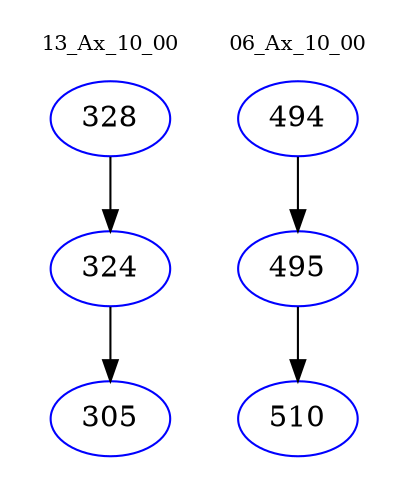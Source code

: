 digraph{
subgraph cluster_0 {
color = white
label = "13_Ax_10_00";
fontsize=10;
T0_328 [label="328", color="blue"]
T0_328 -> T0_324 [color="black"]
T0_324 [label="324", color="blue"]
T0_324 -> T0_305 [color="black"]
T0_305 [label="305", color="blue"]
}
subgraph cluster_1 {
color = white
label = "06_Ax_10_00";
fontsize=10;
T1_494 [label="494", color="blue"]
T1_494 -> T1_495 [color="black"]
T1_495 [label="495", color="blue"]
T1_495 -> T1_510 [color="black"]
T1_510 [label="510", color="blue"]
}
}
